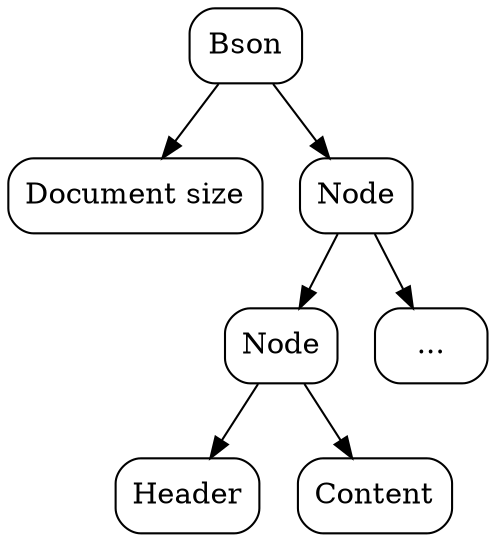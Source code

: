 digraph BSON {
    node [shape="rectangle", style="rounded"];
    document_size [label="Document size"]
    node1 [label="Node"]
    node2 [label="Node"]
    node3 [label="..."]

    Bson -> document_size
    Bson -> node1
    node1 -> node2
    node1 -> node3
    node2 -> Header
    node2 -> Content
}
